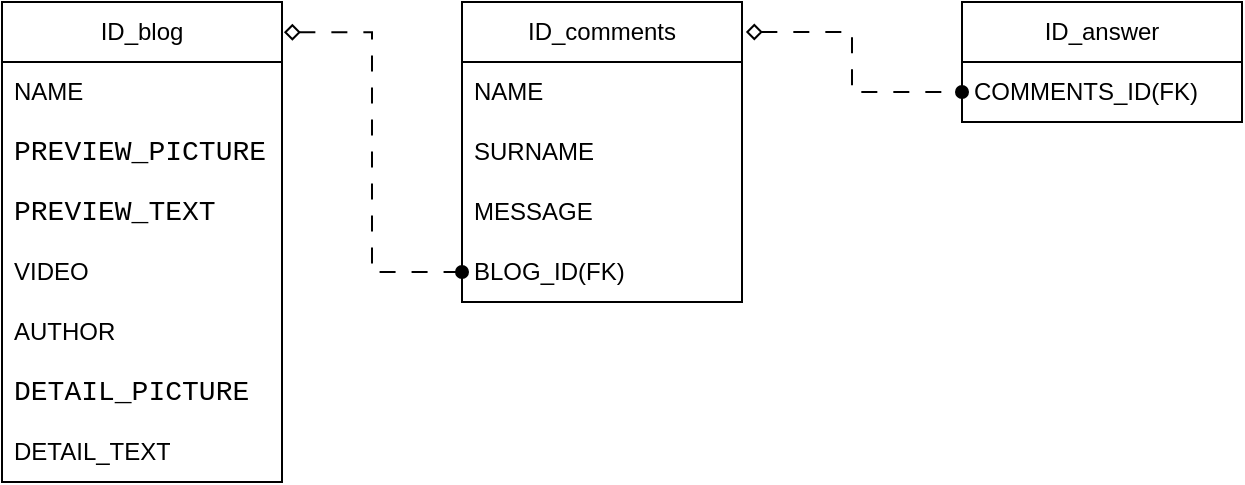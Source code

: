 <mxfile version="23.1.5" type="device">
  <diagram name="Страница — 1" id="GSxbPM1pCIBDuPmvKwSx">
    <mxGraphModel dx="472" dy="827" grid="1" gridSize="10" guides="1" tooltips="1" connect="1" arrows="1" fold="1" page="1" pageScale="1" pageWidth="827" pageHeight="1169" math="0" shadow="0">
      <root>
        <mxCell id="0" />
        <mxCell id="1" parent="0" />
        <mxCell id="VaxRZqdNfuRxiGEyAV1o-1" value="ID_blog" style="swimlane;fontStyle=0;childLayout=stackLayout;horizontal=1;startSize=30;horizontalStack=0;resizeParent=1;resizeParentMax=0;resizeLast=0;collapsible=1;marginBottom=0;whiteSpace=wrap;html=1;" vertex="1" parent="1">
          <mxGeometry x="60" y="210" width="140" height="240" as="geometry" />
        </mxCell>
        <mxCell id="VaxRZqdNfuRxiGEyAV1o-2" value="NAME" style="text;strokeColor=none;fillColor=none;align=left;verticalAlign=middle;spacingLeft=4;spacingRight=4;overflow=hidden;points=[[0,0.5],[1,0.5]];portConstraint=eastwest;rotatable=0;whiteSpace=wrap;html=1;" vertex="1" parent="VaxRZqdNfuRxiGEyAV1o-1">
          <mxGeometry y="30" width="140" height="30" as="geometry" />
        </mxCell>
        <mxCell id="VaxRZqdNfuRxiGEyAV1o-12" value="&lt;div style=&quot;font-family: Consolas, &amp;quot;Courier New&amp;quot;, monospace; font-size: 14px; line-height: 19px;&quot;&gt;&lt;span style=&quot;background-color: rgb(255, 255, 255);&quot;&gt;PREVIEW_PICTURE&lt;/span&gt;&lt;/div&gt;" style="text;strokeColor=none;fillColor=none;align=left;verticalAlign=middle;spacingLeft=4;spacingRight=4;overflow=hidden;points=[[0,0.5],[1,0.5]];portConstraint=eastwest;rotatable=0;whiteSpace=wrap;html=1;" vertex="1" parent="VaxRZqdNfuRxiGEyAV1o-1">
          <mxGeometry y="60" width="140" height="30" as="geometry" />
        </mxCell>
        <mxCell id="VaxRZqdNfuRxiGEyAV1o-3" value="&lt;div style=&quot;font-family: Consolas, &amp;quot;Courier New&amp;quot;, monospace; font-size: 14px; line-height: 19px;&quot;&gt;&lt;div style=&quot;line-height: 19px;&quot;&gt;&lt;span style=&quot;background-color: rgb(255, 255, 255);&quot;&gt;PREVIEW_TEXT&lt;/span&gt;&lt;/div&gt;&lt;/div&gt;" style="text;strokeColor=none;fillColor=none;align=left;verticalAlign=middle;spacingLeft=4;spacingRight=4;overflow=hidden;points=[[0,0.5],[1,0.5]];portConstraint=eastwest;rotatable=0;whiteSpace=wrap;html=1;" vertex="1" parent="VaxRZqdNfuRxiGEyAV1o-1">
          <mxGeometry y="90" width="140" height="30" as="geometry" />
        </mxCell>
        <mxCell id="VaxRZqdNfuRxiGEyAV1o-4" value="VIDEO" style="text;strokeColor=none;fillColor=none;align=left;verticalAlign=middle;spacingLeft=4;spacingRight=4;overflow=hidden;points=[[0,0.5],[1,0.5]];portConstraint=eastwest;rotatable=0;whiteSpace=wrap;html=1;" vertex="1" parent="VaxRZqdNfuRxiGEyAV1o-1">
          <mxGeometry y="120" width="140" height="30" as="geometry" />
        </mxCell>
        <mxCell id="VaxRZqdNfuRxiGEyAV1o-9" value="AUTHOR" style="text;strokeColor=none;fillColor=none;align=left;verticalAlign=middle;spacingLeft=4;spacingRight=4;overflow=hidden;points=[[0,0.5],[1,0.5]];portConstraint=eastwest;rotatable=0;whiteSpace=wrap;html=1;" vertex="1" parent="VaxRZqdNfuRxiGEyAV1o-1">
          <mxGeometry y="150" width="140" height="30" as="geometry" />
        </mxCell>
        <mxCell id="VaxRZqdNfuRxiGEyAV1o-10" value="&lt;div style=&quot;font-family: Consolas, &amp;quot;Courier New&amp;quot;, monospace; font-size: 14px; line-height: 19px;&quot;&gt;&lt;span style=&quot;background-color: rgb(255, 255, 255);&quot;&gt;DETAIL_PICTURE&lt;/span&gt;&lt;/div&gt;" style="text;strokeColor=none;fillColor=none;align=left;verticalAlign=middle;spacingLeft=4;spacingRight=4;overflow=hidden;points=[[0,0.5],[1,0.5]];portConstraint=eastwest;rotatable=0;whiteSpace=wrap;html=1;" vertex="1" parent="VaxRZqdNfuRxiGEyAV1o-1">
          <mxGeometry y="180" width="140" height="30" as="geometry" />
        </mxCell>
        <mxCell id="VaxRZqdNfuRxiGEyAV1o-11" value="DETAIL_TEXT" style="text;strokeColor=none;fillColor=none;align=left;verticalAlign=middle;spacingLeft=4;spacingRight=4;overflow=hidden;points=[[0,0.5],[1,0.5]];portConstraint=eastwest;rotatable=0;whiteSpace=wrap;html=1;" vertex="1" parent="VaxRZqdNfuRxiGEyAV1o-1">
          <mxGeometry y="210" width="140" height="30" as="geometry" />
        </mxCell>
        <mxCell id="VaxRZqdNfuRxiGEyAV1o-5" value="ID_comments" style="swimlane;fontStyle=0;childLayout=stackLayout;horizontal=1;startSize=30;horizontalStack=0;resizeParent=1;resizeParentMax=0;resizeLast=0;collapsible=1;marginBottom=0;whiteSpace=wrap;html=1;" vertex="1" parent="1">
          <mxGeometry x="290" y="210" width="140" height="150" as="geometry" />
        </mxCell>
        <mxCell id="VaxRZqdNfuRxiGEyAV1o-6" value="NAME" style="text;strokeColor=none;fillColor=none;align=left;verticalAlign=middle;spacingLeft=4;spacingRight=4;overflow=hidden;points=[[0,0.5],[1,0.5]];portConstraint=eastwest;rotatable=0;whiteSpace=wrap;html=1;" vertex="1" parent="VaxRZqdNfuRxiGEyAV1o-5">
          <mxGeometry y="30" width="140" height="30" as="geometry" />
        </mxCell>
        <mxCell id="VaxRZqdNfuRxiGEyAV1o-13" value="SURNAME" style="text;strokeColor=none;fillColor=none;align=left;verticalAlign=middle;spacingLeft=4;spacingRight=4;overflow=hidden;points=[[0,0.5],[1,0.5]];portConstraint=eastwest;rotatable=0;whiteSpace=wrap;html=1;" vertex="1" parent="VaxRZqdNfuRxiGEyAV1o-5">
          <mxGeometry y="60" width="140" height="30" as="geometry" />
        </mxCell>
        <mxCell id="VaxRZqdNfuRxiGEyAV1o-8" value="MESSAGE" style="text;strokeColor=none;fillColor=none;align=left;verticalAlign=middle;spacingLeft=4;spacingRight=4;overflow=hidden;points=[[0,0.5],[1,0.5]];portConstraint=eastwest;rotatable=0;whiteSpace=wrap;html=1;" vertex="1" parent="VaxRZqdNfuRxiGEyAV1o-5">
          <mxGeometry y="90" width="140" height="30" as="geometry" />
        </mxCell>
        <mxCell id="VaxRZqdNfuRxiGEyAV1o-14" value="BLOG_ID(FK)" style="text;strokeColor=none;fillColor=none;align=left;verticalAlign=middle;spacingLeft=4;spacingRight=4;overflow=hidden;points=[[0,0.5],[1,0.5]];portConstraint=eastwest;rotatable=0;whiteSpace=wrap;html=1;" vertex="1" parent="VaxRZqdNfuRxiGEyAV1o-5">
          <mxGeometry y="120" width="140" height="30" as="geometry" />
        </mxCell>
        <mxCell id="VaxRZqdNfuRxiGEyAV1o-16" value="" style="endArrow=oval;html=1;rounded=0;entryX=0;entryY=0.5;entryDx=0;entryDy=0;exitX=1.007;exitY=0.063;exitDx=0;exitDy=0;exitPerimeter=0;startArrow=diamond;startFill=0;endFill=1;dashed=1;dashPattern=8 8;edgeStyle=orthogonalEdgeStyle;" edge="1" parent="1" source="VaxRZqdNfuRxiGEyAV1o-1" target="VaxRZqdNfuRxiGEyAV1o-14">
          <mxGeometry width="50" height="50" relative="1" as="geometry">
            <mxPoint x="280" y="520" as="sourcePoint" />
            <mxPoint x="330" y="470" as="targetPoint" />
          </mxGeometry>
        </mxCell>
        <mxCell id="VaxRZqdNfuRxiGEyAV1o-17" value="ID_answer" style="swimlane;fontStyle=0;childLayout=stackLayout;horizontal=1;startSize=30;horizontalStack=0;resizeParent=1;resizeParentMax=0;resizeLast=0;collapsible=1;marginBottom=0;whiteSpace=wrap;html=1;" vertex="1" parent="1">
          <mxGeometry x="540" y="210" width="140" height="60" as="geometry" />
        </mxCell>
        <mxCell id="VaxRZqdNfuRxiGEyAV1o-18" value="COMMENTS_ID(FK)" style="text;strokeColor=none;fillColor=none;align=left;verticalAlign=middle;spacingLeft=4;spacingRight=4;overflow=hidden;points=[[0,0.5],[1,0.5]];portConstraint=eastwest;rotatable=0;whiteSpace=wrap;html=1;" vertex="1" parent="VaxRZqdNfuRxiGEyAV1o-17">
          <mxGeometry y="30" width="140" height="30" as="geometry" />
        </mxCell>
        <mxCell id="VaxRZqdNfuRxiGEyAV1o-21" value="" style="endArrow=oval;html=1;rounded=0;entryX=0;entryY=0.5;entryDx=0;entryDy=0;exitX=1.014;exitY=0.1;exitDx=0;exitDy=0;exitPerimeter=0;startArrow=diamond;startFill=0;endFill=1;dashed=1;dashPattern=8 8;edgeStyle=orthogonalEdgeStyle;" edge="1" parent="1" source="VaxRZqdNfuRxiGEyAV1o-5" target="VaxRZqdNfuRxiGEyAV1o-18">
          <mxGeometry width="50" height="50" relative="1" as="geometry">
            <mxPoint x="565.25" y="380" as="sourcePoint" />
            <mxPoint x="654.25" y="500" as="targetPoint" />
          </mxGeometry>
        </mxCell>
      </root>
    </mxGraphModel>
  </diagram>
</mxfile>
